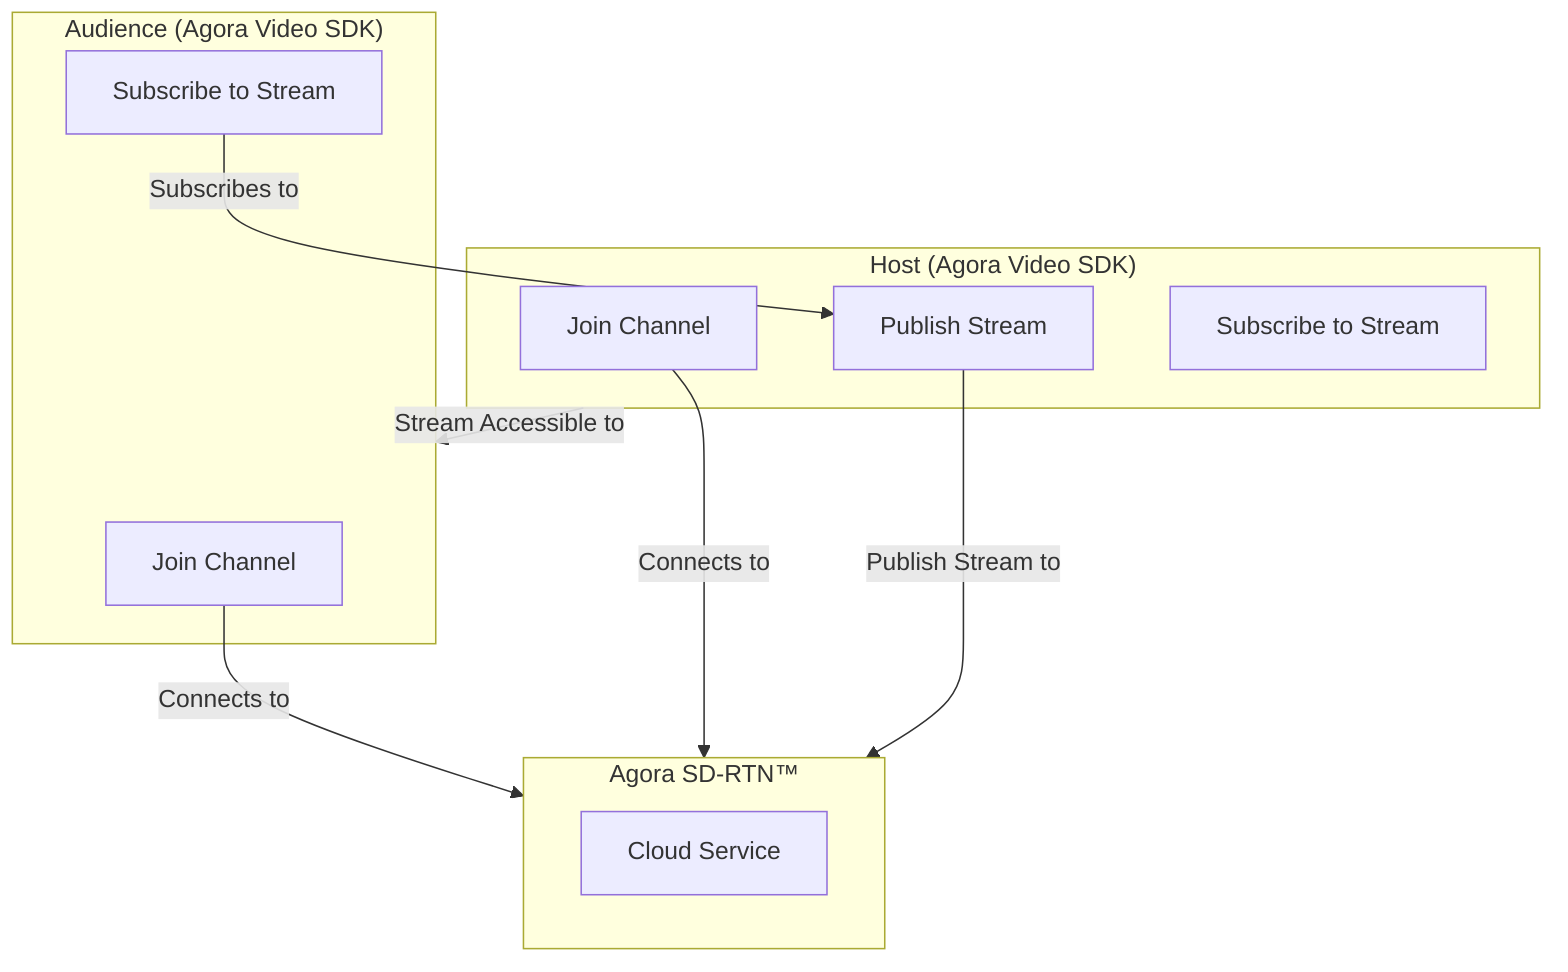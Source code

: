 flowchart TB
  subgraph Host["Host (Agora Video SDK)"]
    HostJoin["Join Channel"]
    HostPublish["Publish Stream"]
    HostSubscribe["Subscribe to Stream"]
  end

  subgraph Audience["Audience (Agora Video SDK)"]
    AudienceJoin["Join Channel"]
    AudienceSubscribe["Subscribe to Stream"]
  end

  subgraph AgoraSDRTN["Agora SD-RTN™"]
    AgoraCloud["Cloud Service"]
  end

  HostJoin -->|Connects to| AgoraSDRTN
  HostPublish -->|Publish Stream to| AgoraSDRTN
  AudienceJoin -->|Connects to| AgoraSDRTN
  Host -->|Stream Accessible to| Audience
  AudienceSubscribe -->|Subscribes to| HostPublish